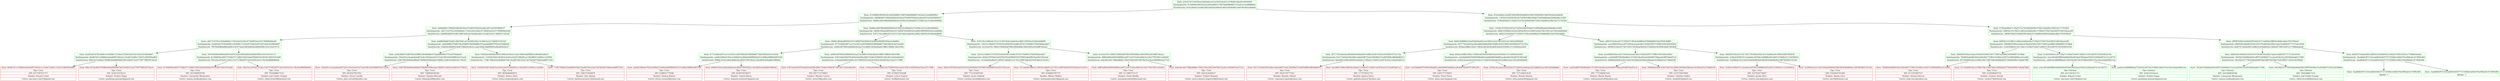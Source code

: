 digraph ArbolTiendas{
node[shape="record"];
node0xc000467e00[color="green" label="{Hash: ae9c91347230200aa1b628a8eec41ae560229a431147f6d8c39da4f12002b948|HashIzquierdo: 011b089018859d22fc2d95d4d687c5f6f76db6886f847543a0e3c5ee888f08a5|HashDerecho: 053e24bbd12eed8318f2546500a448c9c384535828e981c0dd70b36cbcb9def6}" ];
node0xc000466b80[color = "green" label="{Hash: 011b089018859d22fc2d95d4d687c5f6f76db6886f847543a0e3c5ee888f08a5|HashIzquierdo: 2dbfd6d0b71666afe0d9c4618acd75e665f76f2d2cadbacb97eaf3565800b1f7|HashDerecho: 58a86ce44f198d28d406062fcd7d09141e86da65a723364c1b131e06c49d9dd1}" ];
node0xc000467e00:f0->node0xc000466b80:f1
node0xc000467580[color = "green" label="{Hash: 2dbfd6d0b71666afe0d9c4618acd75e665f76f2d2cadbacb97eaf3565800b1f7|HashIzquierdo: c4d17232791ac930d46d4117d22e0e01e60a3f7166065ebc41f1784906d44a40|HashDerecho: 4ad84f5fdd67b5d81c08d7bd5cad7bd2f9a56dc13e3db14c3e17db09537423a8}" ];
node0xc000466b80:f0->node0xc000467580:f1
node0xc000467a00[color = "green" label="{Hash: c4d17232791ac930d46d4117d22e0e01e60a3f7166065ebc41f1784906d44a40|HashIzquierdo: 0a2d03ab74785a994fcce434f4bc7121be47530d1b2915437a62c453f9a0b6f7|HashDerecho: 7697b040f8edf6b0af48103d7674ab23065faf026cb69d5990c163c55e47d712}" ];
node0xc000467580:f0->node0xc000467a00:f1
node0xc000467c80[color = "green" label="{Hash: 0a2d03ab74785a994fcce434f4bc7121be47530d1b2915437a62c453f9a0b6f7|HashIzquierdo: 60e8b7411a7686b5edda449f7100e2e1c25afb72af90c135453c286285baffd1|HashDerecho: 46fec1b7dcdfde57ff386c60ebf60046d78d120d5b73e2477907788939729ca9}" ];
node0xc000467a00:f0->node0xc000467c80:f1
node0xc000467d80[color="red" label="{Hash: 60e8b7411a7686b5edda449f7100e2e1c25afb72af90c135453c286285baffd1|Tipo: Crear|DPI: 6517567431771|Nombre: Rosario Curiel|Correo: ana-mara.vela37@gmail.com}" ];
node0xc000467c80:f0->node0xc000467d80:f1
node0xc000467d00[color="red" label="{Hash: 46fec1b7dcdfde57ff386c60ebf60046d78d120d5b73e2477907788939729ca9|Tipo: Crear|DPI: 3258135532212|Nombre: Teodoro Pagan|Correo: guadalupe.gonzales@gmail.com}" ];
node0xc000467c80:f2->node0xc000467d00:f1
node0xc000467a80[color = "green" label="{Hash: 7697b040f8edf6b0af48103d7674ab23065faf026cb69d5990c163c55e47d712|HashIzquierdo: 9c1840956c4697375d6ef7115df64194b33da0395b853553f336126018763d40|HashDerecho: f4b1f2ec297fe4122db1e7dc75748cb87f7a0332581d161c78e30ed89f696d04}" ];
node0xc000467a00:f2->node0xc000467a80:f1
node0xc000467b80[color="red" label="{Hash: 9c1840956c4697375d6ef7115df64194b33da0395b853553f336126018763d40|Tipo: Crear|DPI: 2437499939748|Nombre: Concepción Miramontes|Correo: ramona.medina@yahoo.com}" ];
node0xc000467a80:f0->node0xc000467b80:f1
node0xc000467b00[color="red" label="{Hash: f4b1f2ec297fe4122db1e7dc75748cb87f7a0332581d161c78e30ed89f696d04|Tipo: Crear|DPI: 7654288817219|Nombre: José Emilio Ocampo|Correo: rafael.lovato49@hotmail.com}" ];
node0xc000467a80:f2->node0xc000467b00:f1
node0xc000467600[color = "green" label="{Hash: 4ad84f5fdd67b5d81c08d7bd5cad7bd2f9a56dc13e3db14c3e17db09537423a8|HashIzquierdo: ae0d346f6375df6704cd5088514fe99dfd6c975aada6d9b97f7f5a2f146dbb29|HashDerecho: 93d024a384d82e9edf7c8b6c0e56cb1c2adc1608c5dd098f2fca40ed65b28a57}" ];
node0xc000467580:f2->node0xc000467600:f1
node0xc000467880[color = "green" label="{Hash: ae0d346f6375df6704cd5088514fe99dfd6c975aada6d9b97f7f5a2f146dbb29|HashIzquierdo: 32fae05ca14aaba6ebd872a9c1f35e4aeb35e72a9a78fc2b30396f916e37aeeb|HashDerecho: b38576936d4d4edf6fa937689693408a4adc3366fb7a1863c4c84616a77f9c92}" ];
node0xc000467600:f0->node0xc000467880:f1
node0xc000467980[color="red" label="{Hash: 32fae05ca14aaba6ebd872a9c1f35e4aeb35e72a9a78fc2b30396f916e37aeeb|Tipo: Crear|DPI: 6934547953762|Nombre: Arturo Castillo|Correo: julia.correa95@yahoo.com}" ];
node0xc000467880:f0->node0xc000467980:f1
node0xc000467900[color="red" label="{Hash: b38576936d4d4edf6fa937689693408a4adc3366fb7a1863c4c84616a77f9c92|Tipo: Crear|DPI: 7369949182582|Nombre: Yolanda Mercado|Correo: lolamojica90@yahoo.com}" ];
node0xc000467880:f2->node0xc000467900:f1
node0xc000467680[color = "green" label="{Hash: 93d024a384d82e9edf7c8b6c0e56cb1c2adc1608c5dd098f2fca40ed65b28a57|HashIzquierdo: 2105d41836159cf633c4c05ca2b2f7c94bdf5ca11f62df6315c06f5cc1a9580c|HashDerecho: 77d817086af32edb460470de74aaf6539e3c0ea7ab76b56d75d8ee4a68075363}" ];
node0xc000467600:f2->node0xc000467680:f1
node0xc000467800[color="red" label="{Hash: 2105d41836159cf633c4c05ca2b2f7c94bdf5ca11f62df6315c06f5cc1a9580c|Tipo: Crear|DPI: 9854648469672|Nombre: Rebeca Mata|Correo: berta.enrquez@yahoo.com}" ];
node0xc000467680:f0->node0xc000467800:f1
node0xc000467780[color="red" label="{Hash: 77d817086af32edb460470de74aaf6539e3c0ea7ab76b56d75d8ee4a68075363|Tipo: Crear|DPI: 1685373839478|Nombre: Sara Abrego|Correo: timoteocarranza15@hotmail.com}" ];
node0xc000467680:f2->node0xc000467780:f1
node0xc000466c80[color = "green" label="{Hash: 58a86ce44f198d28d406062fcd7d09141e86da65a723364c1b131e06c49d9dd1|HashIzquierdo: 5db9fcc9bbded89564cf321394907b436005d1be8f42288589205be2e2bfd94e|HashDerecho: 3c07a74e1dd8ee0c315e15136276e6c2da6e9a1a8fd11bf030cd53d44a6d6680}" ];
node0xc000466b80:f2->node0xc000466c80:f1
node0xc000467200[color = "green" label="{Hash: 5db9fcc9bbded89564cf321394907b436005d1be8f42288589205be2e2bfd94e|HashIzquierdo: 9775c4d0b3df73ca11dc5651ce4979d0d291860fdbf077dd25842b1be53eeb4f|HashDerecho: cb490c467040c9a98d620e2aa27a1dd90c345de28aa0c588b158864c3bb1038a}" ];
node0xc000466c80:f0->node0xc000467200:f1
node0xc000467400[color = "green" label="{Hash: 9775c4d0b3df73ca11dc5651ce4979d0d291860fdbf077dd25842b1be53eeb4f|HashIzquierdo: aa4401b99a0e793a3e590d231ef09e64d4f9f0d5425314df8a208f69a085334f|HashDerecho: 694fbc5024c2dfafcdb6bcfeacf82f276055fb2a134a58f2b3e9abfb919864b2}" ];
node0xc000467200:f0->node0xc000467400:f1
node0xc000467500[color="red" label="{Hash: aa4401b99a0e793a3e590d231ef09e64d4f9f0d5425314df8a208f69a085334f|Tipo: Crear|DPI: 4298651779288|Nombre: Daniela Batista|Correo: leticia.corona29@yahoo.com}" ];
node0xc000467400:f0->node0xc000467500:f1
node0xc000467480[color="red" label="{Hash: 694fbc5024c2dfafcdb6bcfeacf82f276055fb2a134a58f2b3e9abfb919864b2|Tipo: Crear|DPI: 8358576539473|Nombre: Gabriel Reyna|Correo: manuela.moreno01@gmail.com}" ];
node0xc000467400:f2->node0xc000467480:f1
node0xc000467280[color = "green" label="{Hash: cb490c467040c9a98d620e2aa27a1dd90c345de28aa0c588b158864c3bb1038a|HashIzquierdo: 0187e4de0292f76c8d5d3ed28bcd9fe73248c55060567cf61e8e7a2b5ed0a426|HashDerecho: e1b0aa82fd9d55b90c1b3736950362cb4e6c5f3b3c385d950aa7bee557c79ff5}" ];
node0xc000467200:f2->node0xc000467280:f1
node0xc000467380[color="red" label="{Hash: 0187e4de0292f76c8d5d3ed28bcd9fe73248c55060567cf61e8e7a2b5ed0a426|Tipo: Crear|DPI: 8917712739821|Nombre: Micaela Carrera|Correo: arturo30@yahoo.com}" ];
node0xc000467280:f0->node0xc000467380:f1
node0xc000467300[color="red" label="{Hash: e1b0aa82fd9d55b90c1b3736950362cb4e6c5f3b3c385d950aa7bee557c79ff5|Tipo: Crear|DPI: 4278637254298|Nombre: Leticia Espinal|Correo: luz08@hotmail.com}" ];
node0xc000467280:f2->node0xc000467300:f1
node0xc000466d80[color = "green" label="{Hash: 3c07a74e1dd8ee0c315e15136276e6c2da6e9a1a8fd11bf030cd53d44a6d6680|HashIzquierdo: 12b55ce34b83275f785f1beb92639c3edd0e3f7427cf3d9632792636d4acd6a7|HashDerecho: 4c25eed7fcc766f227f40626df7f4b19f5fe08dec58616093a3654fff7e9eae2}" ];
node0xc000466c80:f2->node0xc000466d80:f1
node0xc000467000[color = "green" label="{Hash: 12b55ce34b83275f785f1beb92639c3edd0e3f7427cf3d9632792636d4acd6a7|HashIzquierdo: fd20ecf787b023a05d7641f5ad5f9040352f790f25dfe4f9b7faef267c952ead|HashDerecho: 1fc14deb6ea8bef1c3f9181ed4b821e21761a196f74db30254393deb313e2f1a}" ];
node0xc000466d80:f0->node0xc000467000:f1
node0xc000467100[color="red" label="{Hash: fd20ecf787b023a05d7641f5ad5f9040352f790f25dfe4f9b7faef267c952ead|Tipo: Crear|DPI: 7731325497283|Nombre: Javier Gallardo|Correo: esteban.mesa04@yahoo.com}" ];
node0xc000467000:f0->node0xc000467100:f1
node0xc000467080[color="red" label="{Hash: 1fc14deb6ea8bef1c3f9181ed4b821e21761a196f74db30254393deb313e2f1a|Tipo: Crear|DPI: 9198492787175|Nombre: Mónica Medina|Correo: marianaquezada19@gmail.com}" ];
node0xc000467000:f2->node0xc000467080:f1
node0xc000466e00[color = "green" label="{Hash: 4c25eed7fcc766f227f40626df7f4b19f5fe08dec58616093a3654fff7e9eae2|HashIzquierdo: 48ff1bd90c64f565fd0f9eea6f712c673144ca09414e1d5e779b7d913ce8e641|HashDerecho: ba6cddccb01798da8f66bc70823194e2d67e9479d1f3ac8a1ef3b90614eb77e0}" ];
node0xc000466d80:f2->node0xc000466e00:f1
node0xc000466f00[color="red" label="{Hash: 48ff1bd90c64f565fd0f9eea6f712c673144ca09414e1d5e779b7d913ce8e641|Tipo: Crear|DPI: 4113885755137|Nombre: Gloria Murillo|Correo: marianoperalta62@hotmail.com}" ];
node0xc000466e00:f0->node0xc000466f00:f1
node0xc000466e80[color="red" label="{Hash: ba6cddccb01798da8f66bc70823194e2d67e9479d1f3ac8a1ef3b90614eb77e0|Tipo: Crear|DPI: 5641418269227|Nombre: Teodoro Ramírez|Correo: marco-antonio.longoria34@hotmail.com}" ];
node0xc000466e00:f2->node0xc000466e80:f1
node0xc0004fce00[color = "green" label="{Hash: 053e24bbd12eed8318f2546500a448c9c384535828e981c0dd70b36cbcb9def6|HashIzquierdo: 11834ccf193f241f014a75d383c4f8c056bd7524f5faf84a6a62046a86e334b9|HashDerecho: 5736ebe08a47119ad7e7e276e50044938a7538213debf9ca19851da77c701829}" ];
node0xc000467e00:f2->node0xc0004fce00:f1
node0xc0004fd600[color = "green" label="{Hash: 11834ccf193f241f014a75d383c4f8c056bd7524f5faf84a6a62046a86e334b9|HashIzquierdo: 84b610589692c42a052bf3be401ecb18061ee4a274b1265c3ac7d42efa860ddd|HashDerecho: a6fb2533edee4e57125956757f0c4cfe698d2ef769db6fd631fed783fc4bff92}" ];
node0xc0004fce00:f0->node0xc0004fd600:f1
node0xc0004fda00[color = "green" label="{Hash: 84b610589692c42a052bf3be401ecb18061ee4a274b1265c3ac7d42efa860ddd|HashIzquierdo: d07775b3ebd1bac90e4db02648ab0b47dd86c5b36158422e95909d19752c7fae|HashDerecho: 485bace688c2582cc72ffc8caf65443bc8b81fa2e4185836c15132d0d2b2e9a9}" ];
node0xc0004fd600:f0->node0xc0004fda00:f1
node0xc000466100[color = "green" label="{Hash: d07775b3ebd1bac90e4db02648ab0b47dd86c5b36158422e95909d19752c7fae|HashIzquierdo: 85a715d5dd19b2366e1ddafcb8f733a6c2902ffeb725e80500f8c48646b86313|HashDerecho: fbae9d61a588a30803bc426dec1230fa451144921cb2879cd1b1524a65ddd7a2}" ];
node0xc0004fda00:f0->node0xc000466100:f1
node0xc000466b00[color="red" label="{Hash: 85a715d5dd19b2366e1ddafcb8f733a6c2902ffeb725e80500f8c48646b86313|Tipo: Crear|DPI: 9429179777262|Nombre: Ricardo Ulibarri|Correo: esperanza.zapata@yahoo.com}" ];
node0xc000466100:f0->node0xc000466b00:f1
node0xc000466180[color="red" label="{Hash: fbae9d61a588a30803bc426dec1230fa451144921cb2879cd1b1524a65ddd7a2|Tipo: Crear|DPI: 1175759321752|Nombre: Ignacio Serna|Correo: gabriela.briseo27@yahoo.com}" ];
node0xc000466100:f2->node0xc000466180:f1
node0xc0004fda80[color = "green" label="{Hash: 485bace688c2582cc72ffc8caf65443bc8b81fa2e4185836c15132d0d2b2e9a9|HashIzquierdo: cefa2bdb60d7929f0306bd6b3cdd4bdf0054d965aca8c4d0100c897f15961d40|HashDerecho: d250ac4caa2a2cd1d352b127126d16ce8a0abcd531d8bb52aec595e383d4dbb8}" ];
node0xc0004fda00:f2->node0xc0004fda80:f1
node0xc000466080[color="red" label="{Hash: cefa2bdb60d7929f0306bd6b3cdd4bdf0054d965aca8c4d0100c897f15961d40|Tipo: Crear|DPI: 4365177376655|Nombre: Víctor Ponce|Correo: diana.alarcn@gmail.com}" ];
node0xc0004fda80:f0->node0xc000466080:f1
node0xc000466000[color="red" label="{Hash: d250ac4caa2a2cd1d352b127126d16ce8a0abcd531d8bb52aec595e383d4dbb8|Tipo: Crear|DPI: 7271248319126|Nombre: Rosalia Monroy|Correo: olivia.palomo82@gmail.com}" ];
node0xc0004fda80:f2->node0xc000466000:f1
node0xc0004fd680[color = "green" label="{Hash: a6fb2533edee4e57125956757f0c4cfe698d2ef769db6fd631fed783fc4bff92|HashIzquierdo: aeee0082430acea457e95edcaeee41dfe11f2bd22f9575789b31691b04e938e2|HashDerecho: c683f055342cb573d17e87e7852f6ad582c9c37ba6b92c9e3009cd2847802838}" ];
node0xc0004fd600:f2->node0xc0004fd680:f1
node0xc0004fd880[color = "green" label="{Hash: aeee0082430acea457e95edcaeee41dfe11f2bd22f9575789b31691b04e938e2|HashIzquierdo: eae65bd8f72f9e06a8b4131558314bc6b5ab2fe0496728daae9c88f7dda951c6|HashDerecho: 049f6fa6e0e8cec0b7544554c269b2265f4be28faa4a14c094ad52a7304b0c90}" ];
node0xc0004fd680:f0->node0xc0004fd880:f1
node0xc0004fd980[color="red" label="{Hash: eae65bd8f72f9e06a8b4131558314bc6b5ab2fe0496728daae9c88f7dda951c6|Tipo: Crear|DPI: 7771566947243|Nombre: Martín Ramón|Correo: carlosmontalvo05@yahoo.com}" ];
node0xc0004fd880:f0->node0xc0004fd980:f1
node0xc0004fd900[color="red" label="{Hash: 049f6fa6e0e8cec0b7544554c269b2265f4be28faa4a14c094ad52a7304b0c90|Tipo: Crear|DPI: 2123735653995|Nombre: Gabriela Guillen|Correo: claudia61@gmail.com}" ];
node0xc0004fd880:f2->node0xc0004fd900:f1
node0xc0004fd700[color = "green" label="{Hash: c683f055342cb573d17e87e7852f6ad582c9c37ba6b92c9e3009cd2847802838|HashIzquierdo: 2c0bc61858b7611a2eda6ca507b6e19d8f80c8d7ab97c21fdd0c4113c6509b3d|HashDerecho: 3caf46fab1dca7ad5165be826856d5dd03ff3438d46d9a1c8679f298251f1a95}" ];
node0xc0004fd680:f2->node0xc0004fd700:f1
node0xc0004fd800[color="red" label="{Hash: 2c0bc61858b7611a2eda6ca507b6e19d8f80c8d7ab97c21fdd0c4113c6509b3d|Tipo: Crear|DPI: 3237636778647|Nombre: Jacobo Olivo|Correo: ernesto.macas@yahoo.com}" ];
node0xc0004fd700:f0->node0xc0004fd800:f1
node0xc0004fd780[color="red" label="{Hash: 3caf46fab1dca7ad5165be826856d5dd03ff3438d46d9a1c8679f298251f1a95|Tipo: Crear|DPI: 5244465791499|Nombre: Amalia Leiva|Correo: luis39@hotmail.com}" ];
node0xc0004fd700:f2->node0xc0004fd780:f1
node0xc0004fce80[color = "green" label="{Hash: 5736ebe08a47119ad7e7e276e50044938a7538213debf9ca19851da77c701829|HashIzquierdo: 0d9f24c531c9821cc485a5e0db4a04c5750bd2370d27ba43b95518610deae2d9|HashDerecho: cff0987b94231fe0b950914feb3317abd96cfcf98542d4dbcaf6ae7919190ae9}" ];
node0xc0004fce00:f2->node0xc0004fce80:f1
node0xc0004fd280[color = "green" label="{Hash: 0d9f24c531c9821cc485a5e0db4a04c5750bd2370d27ba43b95518610deae2d9|HashIzquierdo: 2fb640f33582e14afac2536a45430b27b01716f01aa2d862349dd68f7c47d8de|HashDerecho: 51e6185f83a1c9e7c44a7c1e99af7ee6d7c2865e7c455c487f5720165001b10b}" ];
node0xc0004fce80:f0->node0xc0004fd280:f1
node0xc0004fd480[color = "green" label="{Hash: 2fb640f33582e14afac2536a45430b27b01716f01aa2d862349dd68f7c47d8de|HashIzquierdo: 794d834abb981402e260cb9e771983c55ef84cc028372cf8f3b0082ea51ee00c|HashDerecho: f211b0d085c8ac21498e706c15b67ebbe264fbb4bf57569a0f596e7e0a8d7898}" ];
node0xc0004fd280:f0->node0xc0004fd480:f1
node0xc0004fd580[color="red" label="{Hash: 794d834abb981402e260cb9e771983c55ef84cc028372cf8f3b0082ea51ee00c|Tipo: Crear|DPI: 6115255867537|Nombre: Dorotea Rascón|Correo: jorge.leyva@yahoo.com}" ];
node0xc0004fd480:f0->node0xc0004fd580:f1
node0xc0004fd500[color="red" label="{Hash: f211b0d085c8ac21498e706c15b67ebbe264fbb4bf57569a0f596e7e0a8d7898|Tipo: Crear|DPI: 5239298267533|Nombre: Gustavo Arreola|Correo: carmen73@hotmail.com}" ];
node0xc0004fd480:f2->node0xc0004fd500:f1
node0xc0004fd300[color = "green" label="{Hash: 51e6185f83a1c9e7c44a7c1e99af7ee6d7c2865e7c455c487f5720165001b10b|HashIzquierdo: e2accfb1b8cf8f062dd84d59e4916bd7802daed7b63222949a9d72c1fcc26755|HashDerecho: eab9ec42d88989faad72d035b246736197846e2464357bc20e2cfda6e906c33a}" ];
node0xc0004fd280:f2->node0xc0004fd300:f1
node0xc0004fd400[color="green" label="{Hash: e2accfb1b8cf8f062dd84d59e4916bd7802daed7b63222949a9d72c1fcc26755|Tipo: Eliminar|DPI: 6517567431771|Nombre: Rosario Curiel|Correo: ana-mara.vela37@gmail.com}" ];
node0xc0004fd300:f0->node0xc0004fd400:f1
node0xc0004fd380[color="green" label="{Hash: eab9ec42d88989faad72d035b246736197846e2464357bc20e2cfda6e906c33a|Tipo: Eliminar|DPI: 3258135532212|Nombre: Teodoro Pagan|Correo: guadalupe.gonzales@gmail.com}" ];
node0xc0004fd300:f2->node0xc0004fd380:f1
node0xc0004fcf00[color = "green" label="{Hash: cff0987b94231fe0b950914feb3317abd96cfcf98542d4dbcaf6ae7919190ae9|HashIzquierdo: b8df5e85cb6b402cb5b1453379cd8329a28b27adac5ea84024771727e0cc03e6|HashDerecho: 8a40707cb6ab2601e288c012fc6dd95d212dd2e0736f55e925ce77698a0ada46}" ];
node0xc0004fce80:f2->node0xc0004fcf00:f1
node0xc0004fd100[color = "green" label="{Hash: b8df5e85cb6b402cb5b1453379cd8329a28b27adac5ea84024771727e0cc03e6|HashIzquierdo: 3923bf130d49b20291e8f751bb96b9131aa2ea918e21ee28358c8aabfe7c7f40|HashDerecho: 06e2f44167776035d6ab640f18b1f4ff705639be75c819005715f1b23b5966dc}" ];
node0xc0004fcf00:f0->node0xc0004fd100:f1
node0xc0004fd200[color="green" label="{Hash: 3923bf130d49b20291e8f751bb96b9131aa2ea918e21ee28358c8aabfe7c7f40|Tipo: Eliminar|DPI: 2437499939748|Nombre: Concepción Miramontes|Correo: ramona.medina@yahoo.com}" ];
node0xc0004fd100:f0->node0xc0004fd200:f1
node0xc0004fd180[color="green" label="{Hash: 06e2f44167776035d6ab640f18b1f4ff705639be75c819005715f1b23b5966dc|Tipo: Eliminar|DPI: 7654288817219|Nombre: José Emilio Ocampo|Correo: rafael.lovato49@hotmail.com}" ];
node0xc0004fd100:f2->node0xc0004fd180:f1
node0xc0004fcf80[color = "green" label="{Hash: 8a40707cb6ab2601e288c012fc6dd95d212dd2e0736f55e925ce77698a0ada46|HashIzquierdo: 1bad6b8cf97131fceab8543e81f7757195fbb1d36b376ee994ad1cf17699c464|HashDerecho: 1bad6b8cf97131fceab8543e81f7757195fbb1d36b376ee994ad1cf17699c464}" ];
node0xc0004fcf00:f2->node0xc0004fcf80:f1
node0xc0004fd080[color="green" label="{Hash: 1bad6b8cf97131fceab8543e81f7757195fbb1d36b376ee994ad1cf17699c464|Agrega: -1}" ];
node0xc0004fcf80:f0->node0xc0004fd080:f1
node0xc0004fd000[color="green" label="{Hash: 1bad6b8cf97131fceab8543e81f7757195fbb1d36b376ee994ad1cf17699c464|Agrega: -1}" ];
node0xc0004fcf80:f2->node0xc0004fd000:f1
}
